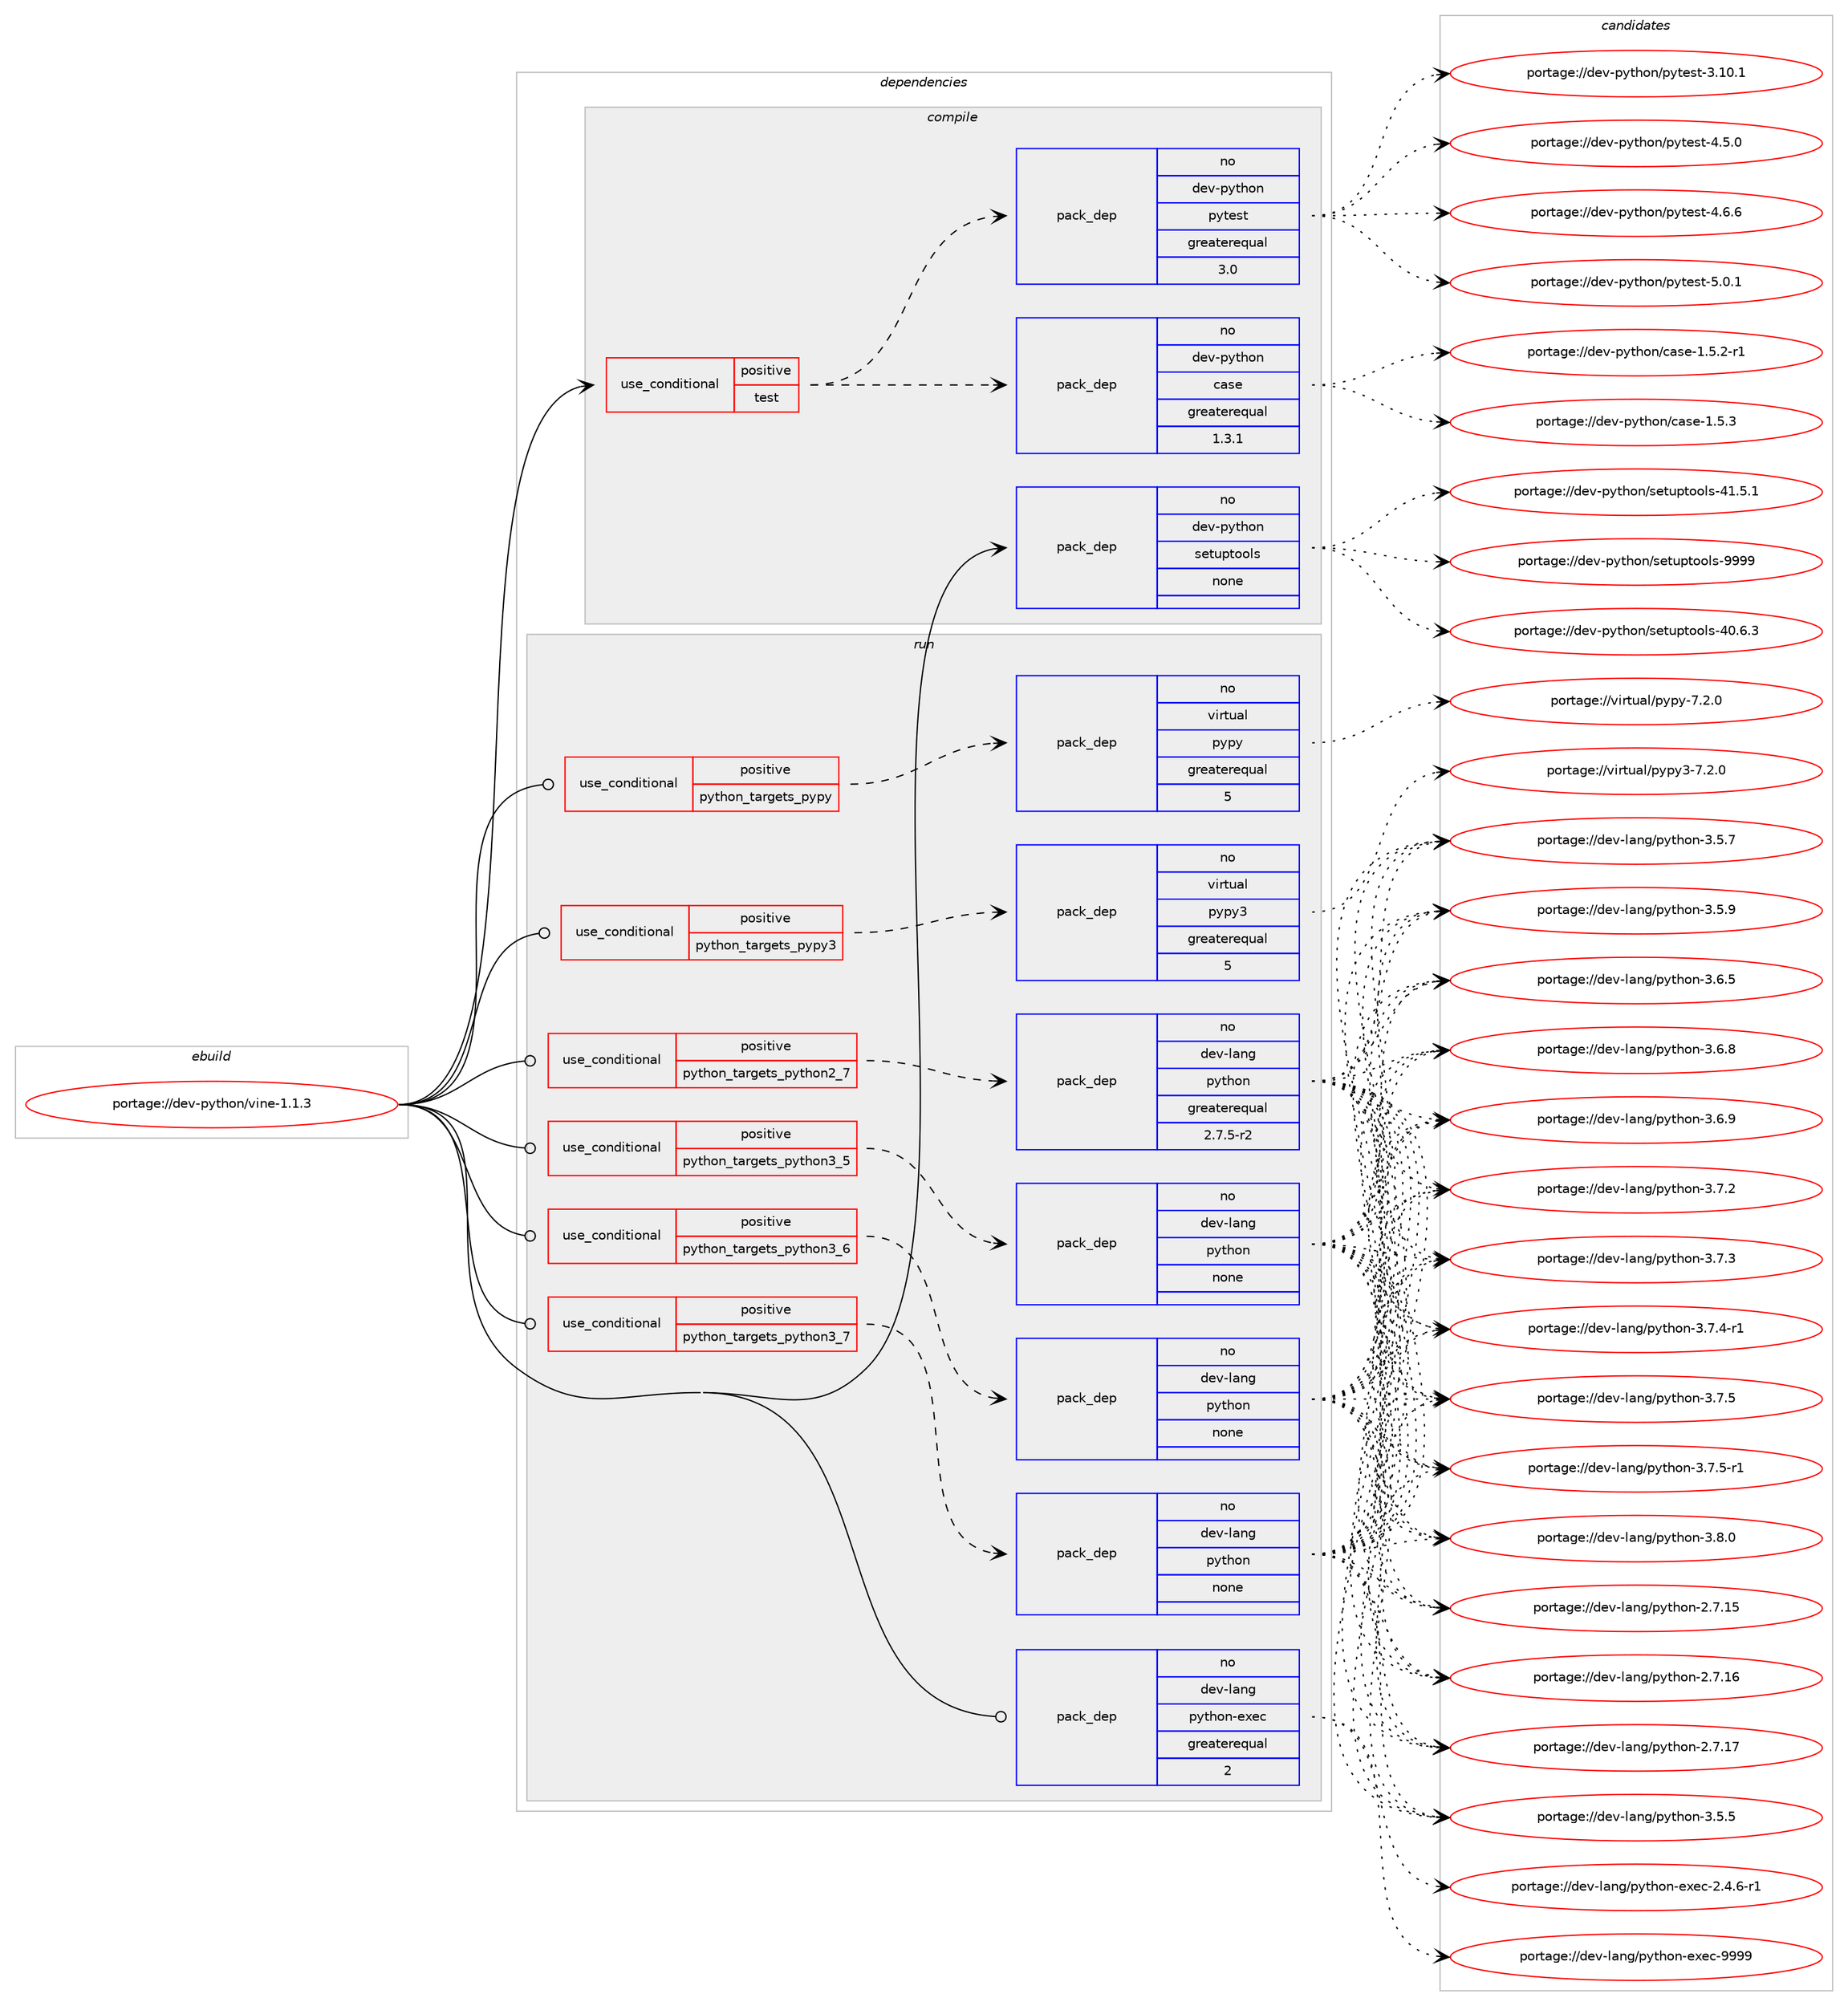 digraph prolog {

# *************
# Graph options
# *************

newrank=true;
concentrate=true;
compound=true;
graph [rankdir=LR,fontname=Helvetica,fontsize=10,ranksep=1.5];#, ranksep=2.5, nodesep=0.2];
edge  [arrowhead=vee];
node  [fontname=Helvetica,fontsize=10];

# **********
# The ebuild
# **********

subgraph cluster_leftcol {
color=gray;
rank=same;
label=<<i>ebuild</i>>;
id [label="portage://dev-python/vine-1.1.3", color=red, width=4, href="../dev-python/vine-1.1.3.svg"];
}

# ****************
# The dependencies
# ****************

subgraph cluster_midcol {
color=gray;
label=<<i>dependencies</i>>;
subgraph cluster_compile {
fillcolor="#eeeeee";
style=filled;
label=<<i>compile</i>>;
subgraph cond40434 {
dependency177984 [label=<<TABLE BORDER="0" CELLBORDER="1" CELLSPACING="0" CELLPADDING="4"><TR><TD ROWSPAN="3" CELLPADDING="10">use_conditional</TD></TR><TR><TD>positive</TD></TR><TR><TD>test</TD></TR></TABLE>>, shape=none, color=red];
subgraph pack134139 {
dependency177985 [label=<<TABLE BORDER="0" CELLBORDER="1" CELLSPACING="0" CELLPADDING="4" WIDTH="220"><TR><TD ROWSPAN="6" CELLPADDING="30">pack_dep</TD></TR><TR><TD WIDTH="110">no</TD></TR><TR><TD>dev-python</TD></TR><TR><TD>case</TD></TR><TR><TD>greaterequal</TD></TR><TR><TD>1.3.1</TD></TR></TABLE>>, shape=none, color=blue];
}
dependency177984:e -> dependency177985:w [weight=20,style="dashed",arrowhead="vee"];
subgraph pack134140 {
dependency177986 [label=<<TABLE BORDER="0" CELLBORDER="1" CELLSPACING="0" CELLPADDING="4" WIDTH="220"><TR><TD ROWSPAN="6" CELLPADDING="30">pack_dep</TD></TR><TR><TD WIDTH="110">no</TD></TR><TR><TD>dev-python</TD></TR><TR><TD>pytest</TD></TR><TR><TD>greaterequal</TD></TR><TR><TD>3.0</TD></TR></TABLE>>, shape=none, color=blue];
}
dependency177984:e -> dependency177986:w [weight=20,style="dashed",arrowhead="vee"];
}
id:e -> dependency177984:w [weight=20,style="solid",arrowhead="vee"];
subgraph pack134141 {
dependency177987 [label=<<TABLE BORDER="0" CELLBORDER="1" CELLSPACING="0" CELLPADDING="4" WIDTH="220"><TR><TD ROWSPAN="6" CELLPADDING="30">pack_dep</TD></TR><TR><TD WIDTH="110">no</TD></TR><TR><TD>dev-python</TD></TR><TR><TD>setuptools</TD></TR><TR><TD>none</TD></TR><TR><TD></TD></TR></TABLE>>, shape=none, color=blue];
}
id:e -> dependency177987:w [weight=20,style="solid",arrowhead="vee"];
}
subgraph cluster_compileandrun {
fillcolor="#eeeeee";
style=filled;
label=<<i>compile and run</i>>;
}
subgraph cluster_run {
fillcolor="#eeeeee";
style=filled;
label=<<i>run</i>>;
subgraph cond40435 {
dependency177988 [label=<<TABLE BORDER="0" CELLBORDER="1" CELLSPACING="0" CELLPADDING="4"><TR><TD ROWSPAN="3" CELLPADDING="10">use_conditional</TD></TR><TR><TD>positive</TD></TR><TR><TD>python_targets_pypy</TD></TR></TABLE>>, shape=none, color=red];
subgraph pack134142 {
dependency177989 [label=<<TABLE BORDER="0" CELLBORDER="1" CELLSPACING="0" CELLPADDING="4" WIDTH="220"><TR><TD ROWSPAN="6" CELLPADDING="30">pack_dep</TD></TR><TR><TD WIDTH="110">no</TD></TR><TR><TD>virtual</TD></TR><TR><TD>pypy</TD></TR><TR><TD>greaterequal</TD></TR><TR><TD>5</TD></TR></TABLE>>, shape=none, color=blue];
}
dependency177988:e -> dependency177989:w [weight=20,style="dashed",arrowhead="vee"];
}
id:e -> dependency177988:w [weight=20,style="solid",arrowhead="odot"];
subgraph cond40436 {
dependency177990 [label=<<TABLE BORDER="0" CELLBORDER="1" CELLSPACING="0" CELLPADDING="4"><TR><TD ROWSPAN="3" CELLPADDING="10">use_conditional</TD></TR><TR><TD>positive</TD></TR><TR><TD>python_targets_pypy3</TD></TR></TABLE>>, shape=none, color=red];
subgraph pack134143 {
dependency177991 [label=<<TABLE BORDER="0" CELLBORDER="1" CELLSPACING="0" CELLPADDING="4" WIDTH="220"><TR><TD ROWSPAN="6" CELLPADDING="30">pack_dep</TD></TR><TR><TD WIDTH="110">no</TD></TR><TR><TD>virtual</TD></TR><TR><TD>pypy3</TD></TR><TR><TD>greaterequal</TD></TR><TR><TD>5</TD></TR></TABLE>>, shape=none, color=blue];
}
dependency177990:e -> dependency177991:w [weight=20,style="dashed",arrowhead="vee"];
}
id:e -> dependency177990:w [weight=20,style="solid",arrowhead="odot"];
subgraph cond40437 {
dependency177992 [label=<<TABLE BORDER="0" CELLBORDER="1" CELLSPACING="0" CELLPADDING="4"><TR><TD ROWSPAN="3" CELLPADDING="10">use_conditional</TD></TR><TR><TD>positive</TD></TR><TR><TD>python_targets_python2_7</TD></TR></TABLE>>, shape=none, color=red];
subgraph pack134144 {
dependency177993 [label=<<TABLE BORDER="0" CELLBORDER="1" CELLSPACING="0" CELLPADDING="4" WIDTH="220"><TR><TD ROWSPAN="6" CELLPADDING="30">pack_dep</TD></TR><TR><TD WIDTH="110">no</TD></TR><TR><TD>dev-lang</TD></TR><TR><TD>python</TD></TR><TR><TD>greaterequal</TD></TR><TR><TD>2.7.5-r2</TD></TR></TABLE>>, shape=none, color=blue];
}
dependency177992:e -> dependency177993:w [weight=20,style="dashed",arrowhead="vee"];
}
id:e -> dependency177992:w [weight=20,style="solid",arrowhead="odot"];
subgraph cond40438 {
dependency177994 [label=<<TABLE BORDER="0" CELLBORDER="1" CELLSPACING="0" CELLPADDING="4"><TR><TD ROWSPAN="3" CELLPADDING="10">use_conditional</TD></TR><TR><TD>positive</TD></TR><TR><TD>python_targets_python3_5</TD></TR></TABLE>>, shape=none, color=red];
subgraph pack134145 {
dependency177995 [label=<<TABLE BORDER="0" CELLBORDER="1" CELLSPACING="0" CELLPADDING="4" WIDTH="220"><TR><TD ROWSPAN="6" CELLPADDING="30">pack_dep</TD></TR><TR><TD WIDTH="110">no</TD></TR><TR><TD>dev-lang</TD></TR><TR><TD>python</TD></TR><TR><TD>none</TD></TR><TR><TD></TD></TR></TABLE>>, shape=none, color=blue];
}
dependency177994:e -> dependency177995:w [weight=20,style="dashed",arrowhead="vee"];
}
id:e -> dependency177994:w [weight=20,style="solid",arrowhead="odot"];
subgraph cond40439 {
dependency177996 [label=<<TABLE BORDER="0" CELLBORDER="1" CELLSPACING="0" CELLPADDING="4"><TR><TD ROWSPAN="3" CELLPADDING="10">use_conditional</TD></TR><TR><TD>positive</TD></TR><TR><TD>python_targets_python3_6</TD></TR></TABLE>>, shape=none, color=red];
subgraph pack134146 {
dependency177997 [label=<<TABLE BORDER="0" CELLBORDER="1" CELLSPACING="0" CELLPADDING="4" WIDTH="220"><TR><TD ROWSPAN="6" CELLPADDING="30">pack_dep</TD></TR><TR><TD WIDTH="110">no</TD></TR><TR><TD>dev-lang</TD></TR><TR><TD>python</TD></TR><TR><TD>none</TD></TR><TR><TD></TD></TR></TABLE>>, shape=none, color=blue];
}
dependency177996:e -> dependency177997:w [weight=20,style="dashed",arrowhead="vee"];
}
id:e -> dependency177996:w [weight=20,style="solid",arrowhead="odot"];
subgraph cond40440 {
dependency177998 [label=<<TABLE BORDER="0" CELLBORDER="1" CELLSPACING="0" CELLPADDING="4"><TR><TD ROWSPAN="3" CELLPADDING="10">use_conditional</TD></TR><TR><TD>positive</TD></TR><TR><TD>python_targets_python3_7</TD></TR></TABLE>>, shape=none, color=red];
subgraph pack134147 {
dependency177999 [label=<<TABLE BORDER="0" CELLBORDER="1" CELLSPACING="0" CELLPADDING="4" WIDTH="220"><TR><TD ROWSPAN="6" CELLPADDING="30">pack_dep</TD></TR><TR><TD WIDTH="110">no</TD></TR><TR><TD>dev-lang</TD></TR><TR><TD>python</TD></TR><TR><TD>none</TD></TR><TR><TD></TD></TR></TABLE>>, shape=none, color=blue];
}
dependency177998:e -> dependency177999:w [weight=20,style="dashed",arrowhead="vee"];
}
id:e -> dependency177998:w [weight=20,style="solid",arrowhead="odot"];
subgraph pack134148 {
dependency178000 [label=<<TABLE BORDER="0" CELLBORDER="1" CELLSPACING="0" CELLPADDING="4" WIDTH="220"><TR><TD ROWSPAN="6" CELLPADDING="30">pack_dep</TD></TR><TR><TD WIDTH="110">no</TD></TR><TR><TD>dev-lang</TD></TR><TR><TD>python-exec</TD></TR><TR><TD>greaterequal</TD></TR><TR><TD>2</TD></TR></TABLE>>, shape=none, color=blue];
}
id:e -> dependency178000:w [weight=20,style="solid",arrowhead="odot"];
}
}

# **************
# The candidates
# **************

subgraph cluster_choices {
rank=same;
color=gray;
label=<<i>candidates</i>>;

subgraph choice134139 {
color=black;
nodesep=1;
choiceportage100101118451121211161041111104799971151014549465346504511449 [label="portage://dev-python/case-1.5.2-r1", color=red, width=4,href="../dev-python/case-1.5.2-r1.svg"];
choiceportage10010111845112121116104111110479997115101454946534651 [label="portage://dev-python/case-1.5.3", color=red, width=4,href="../dev-python/case-1.5.3.svg"];
dependency177985:e -> choiceportage100101118451121211161041111104799971151014549465346504511449:w [style=dotted,weight="100"];
dependency177985:e -> choiceportage10010111845112121116104111110479997115101454946534651:w [style=dotted,weight="100"];
}
subgraph choice134140 {
color=black;
nodesep=1;
choiceportage100101118451121211161041111104711212111610111511645514649484649 [label="portage://dev-python/pytest-3.10.1", color=red, width=4,href="../dev-python/pytest-3.10.1.svg"];
choiceportage1001011184511212111610411111047112121116101115116455246534648 [label="portage://dev-python/pytest-4.5.0", color=red, width=4,href="../dev-python/pytest-4.5.0.svg"];
choiceportage1001011184511212111610411111047112121116101115116455246544654 [label="portage://dev-python/pytest-4.6.6", color=red, width=4,href="../dev-python/pytest-4.6.6.svg"];
choiceportage1001011184511212111610411111047112121116101115116455346484649 [label="portage://dev-python/pytest-5.0.1", color=red, width=4,href="../dev-python/pytest-5.0.1.svg"];
dependency177986:e -> choiceportage100101118451121211161041111104711212111610111511645514649484649:w [style=dotted,weight="100"];
dependency177986:e -> choiceportage1001011184511212111610411111047112121116101115116455246534648:w [style=dotted,weight="100"];
dependency177986:e -> choiceportage1001011184511212111610411111047112121116101115116455246544654:w [style=dotted,weight="100"];
dependency177986:e -> choiceportage1001011184511212111610411111047112121116101115116455346484649:w [style=dotted,weight="100"];
}
subgraph choice134141 {
color=black;
nodesep=1;
choiceportage100101118451121211161041111104711510111611711211611111110811545524846544651 [label="portage://dev-python/setuptools-40.6.3", color=red, width=4,href="../dev-python/setuptools-40.6.3.svg"];
choiceportage100101118451121211161041111104711510111611711211611111110811545524946534649 [label="portage://dev-python/setuptools-41.5.1", color=red, width=4,href="../dev-python/setuptools-41.5.1.svg"];
choiceportage10010111845112121116104111110471151011161171121161111111081154557575757 [label="portage://dev-python/setuptools-9999", color=red, width=4,href="../dev-python/setuptools-9999.svg"];
dependency177987:e -> choiceportage100101118451121211161041111104711510111611711211611111110811545524846544651:w [style=dotted,weight="100"];
dependency177987:e -> choiceportage100101118451121211161041111104711510111611711211611111110811545524946534649:w [style=dotted,weight="100"];
dependency177987:e -> choiceportage10010111845112121116104111110471151011161171121161111111081154557575757:w [style=dotted,weight="100"];
}
subgraph choice134142 {
color=black;
nodesep=1;
choiceportage1181051141161179710847112121112121455546504648 [label="portage://virtual/pypy-7.2.0", color=red, width=4,href="../virtual/pypy-7.2.0.svg"];
dependency177989:e -> choiceportage1181051141161179710847112121112121455546504648:w [style=dotted,weight="100"];
}
subgraph choice134143 {
color=black;
nodesep=1;
choiceportage118105114116117971084711212111212151455546504648 [label="portage://virtual/pypy3-7.2.0", color=red, width=4,href="../virtual/pypy3-7.2.0.svg"];
dependency177991:e -> choiceportage118105114116117971084711212111212151455546504648:w [style=dotted,weight="100"];
}
subgraph choice134144 {
color=black;
nodesep=1;
choiceportage10010111845108971101034711212111610411111045504655464953 [label="portage://dev-lang/python-2.7.15", color=red, width=4,href="../dev-lang/python-2.7.15.svg"];
choiceportage10010111845108971101034711212111610411111045504655464954 [label="portage://dev-lang/python-2.7.16", color=red, width=4,href="../dev-lang/python-2.7.16.svg"];
choiceportage10010111845108971101034711212111610411111045504655464955 [label="portage://dev-lang/python-2.7.17", color=red, width=4,href="../dev-lang/python-2.7.17.svg"];
choiceportage100101118451089711010347112121116104111110455146534653 [label="portage://dev-lang/python-3.5.5", color=red, width=4,href="../dev-lang/python-3.5.5.svg"];
choiceportage100101118451089711010347112121116104111110455146534655 [label="portage://dev-lang/python-3.5.7", color=red, width=4,href="../dev-lang/python-3.5.7.svg"];
choiceportage100101118451089711010347112121116104111110455146534657 [label="portage://dev-lang/python-3.5.9", color=red, width=4,href="../dev-lang/python-3.5.9.svg"];
choiceportage100101118451089711010347112121116104111110455146544653 [label="portage://dev-lang/python-3.6.5", color=red, width=4,href="../dev-lang/python-3.6.5.svg"];
choiceportage100101118451089711010347112121116104111110455146544656 [label="portage://dev-lang/python-3.6.8", color=red, width=4,href="../dev-lang/python-3.6.8.svg"];
choiceportage100101118451089711010347112121116104111110455146544657 [label="portage://dev-lang/python-3.6.9", color=red, width=4,href="../dev-lang/python-3.6.9.svg"];
choiceportage100101118451089711010347112121116104111110455146554650 [label="portage://dev-lang/python-3.7.2", color=red, width=4,href="../dev-lang/python-3.7.2.svg"];
choiceportage100101118451089711010347112121116104111110455146554651 [label="portage://dev-lang/python-3.7.3", color=red, width=4,href="../dev-lang/python-3.7.3.svg"];
choiceportage1001011184510897110103471121211161041111104551465546524511449 [label="portage://dev-lang/python-3.7.4-r1", color=red, width=4,href="../dev-lang/python-3.7.4-r1.svg"];
choiceportage100101118451089711010347112121116104111110455146554653 [label="portage://dev-lang/python-3.7.5", color=red, width=4,href="../dev-lang/python-3.7.5.svg"];
choiceportage1001011184510897110103471121211161041111104551465546534511449 [label="portage://dev-lang/python-3.7.5-r1", color=red, width=4,href="../dev-lang/python-3.7.5-r1.svg"];
choiceportage100101118451089711010347112121116104111110455146564648 [label="portage://dev-lang/python-3.8.0", color=red, width=4,href="../dev-lang/python-3.8.0.svg"];
dependency177993:e -> choiceportage10010111845108971101034711212111610411111045504655464953:w [style=dotted,weight="100"];
dependency177993:e -> choiceportage10010111845108971101034711212111610411111045504655464954:w [style=dotted,weight="100"];
dependency177993:e -> choiceportage10010111845108971101034711212111610411111045504655464955:w [style=dotted,weight="100"];
dependency177993:e -> choiceportage100101118451089711010347112121116104111110455146534653:w [style=dotted,weight="100"];
dependency177993:e -> choiceportage100101118451089711010347112121116104111110455146534655:w [style=dotted,weight="100"];
dependency177993:e -> choiceportage100101118451089711010347112121116104111110455146534657:w [style=dotted,weight="100"];
dependency177993:e -> choiceportage100101118451089711010347112121116104111110455146544653:w [style=dotted,weight="100"];
dependency177993:e -> choiceportage100101118451089711010347112121116104111110455146544656:w [style=dotted,weight="100"];
dependency177993:e -> choiceportage100101118451089711010347112121116104111110455146544657:w [style=dotted,weight="100"];
dependency177993:e -> choiceportage100101118451089711010347112121116104111110455146554650:w [style=dotted,weight="100"];
dependency177993:e -> choiceportage100101118451089711010347112121116104111110455146554651:w [style=dotted,weight="100"];
dependency177993:e -> choiceportage1001011184510897110103471121211161041111104551465546524511449:w [style=dotted,weight="100"];
dependency177993:e -> choiceportage100101118451089711010347112121116104111110455146554653:w [style=dotted,weight="100"];
dependency177993:e -> choiceportage1001011184510897110103471121211161041111104551465546534511449:w [style=dotted,weight="100"];
dependency177993:e -> choiceportage100101118451089711010347112121116104111110455146564648:w [style=dotted,weight="100"];
}
subgraph choice134145 {
color=black;
nodesep=1;
choiceportage10010111845108971101034711212111610411111045504655464953 [label="portage://dev-lang/python-2.7.15", color=red, width=4,href="../dev-lang/python-2.7.15.svg"];
choiceportage10010111845108971101034711212111610411111045504655464954 [label="portage://dev-lang/python-2.7.16", color=red, width=4,href="../dev-lang/python-2.7.16.svg"];
choiceportage10010111845108971101034711212111610411111045504655464955 [label="portage://dev-lang/python-2.7.17", color=red, width=4,href="../dev-lang/python-2.7.17.svg"];
choiceportage100101118451089711010347112121116104111110455146534653 [label="portage://dev-lang/python-3.5.5", color=red, width=4,href="../dev-lang/python-3.5.5.svg"];
choiceportage100101118451089711010347112121116104111110455146534655 [label="portage://dev-lang/python-3.5.7", color=red, width=4,href="../dev-lang/python-3.5.7.svg"];
choiceportage100101118451089711010347112121116104111110455146534657 [label="portage://dev-lang/python-3.5.9", color=red, width=4,href="../dev-lang/python-3.5.9.svg"];
choiceportage100101118451089711010347112121116104111110455146544653 [label="portage://dev-lang/python-3.6.5", color=red, width=4,href="../dev-lang/python-3.6.5.svg"];
choiceportage100101118451089711010347112121116104111110455146544656 [label="portage://dev-lang/python-3.6.8", color=red, width=4,href="../dev-lang/python-3.6.8.svg"];
choiceportage100101118451089711010347112121116104111110455146544657 [label="portage://dev-lang/python-3.6.9", color=red, width=4,href="../dev-lang/python-3.6.9.svg"];
choiceportage100101118451089711010347112121116104111110455146554650 [label="portage://dev-lang/python-3.7.2", color=red, width=4,href="../dev-lang/python-3.7.2.svg"];
choiceportage100101118451089711010347112121116104111110455146554651 [label="portage://dev-lang/python-3.7.3", color=red, width=4,href="../dev-lang/python-3.7.3.svg"];
choiceportage1001011184510897110103471121211161041111104551465546524511449 [label="portage://dev-lang/python-3.7.4-r1", color=red, width=4,href="../dev-lang/python-3.7.4-r1.svg"];
choiceportage100101118451089711010347112121116104111110455146554653 [label="portage://dev-lang/python-3.7.5", color=red, width=4,href="../dev-lang/python-3.7.5.svg"];
choiceportage1001011184510897110103471121211161041111104551465546534511449 [label="portage://dev-lang/python-3.7.5-r1", color=red, width=4,href="../dev-lang/python-3.7.5-r1.svg"];
choiceportage100101118451089711010347112121116104111110455146564648 [label="portage://dev-lang/python-3.8.0", color=red, width=4,href="../dev-lang/python-3.8.0.svg"];
dependency177995:e -> choiceportage10010111845108971101034711212111610411111045504655464953:w [style=dotted,weight="100"];
dependency177995:e -> choiceportage10010111845108971101034711212111610411111045504655464954:w [style=dotted,weight="100"];
dependency177995:e -> choiceportage10010111845108971101034711212111610411111045504655464955:w [style=dotted,weight="100"];
dependency177995:e -> choiceportage100101118451089711010347112121116104111110455146534653:w [style=dotted,weight="100"];
dependency177995:e -> choiceportage100101118451089711010347112121116104111110455146534655:w [style=dotted,weight="100"];
dependency177995:e -> choiceportage100101118451089711010347112121116104111110455146534657:w [style=dotted,weight="100"];
dependency177995:e -> choiceportage100101118451089711010347112121116104111110455146544653:w [style=dotted,weight="100"];
dependency177995:e -> choiceportage100101118451089711010347112121116104111110455146544656:w [style=dotted,weight="100"];
dependency177995:e -> choiceportage100101118451089711010347112121116104111110455146544657:w [style=dotted,weight="100"];
dependency177995:e -> choiceportage100101118451089711010347112121116104111110455146554650:w [style=dotted,weight="100"];
dependency177995:e -> choiceportage100101118451089711010347112121116104111110455146554651:w [style=dotted,weight="100"];
dependency177995:e -> choiceportage1001011184510897110103471121211161041111104551465546524511449:w [style=dotted,weight="100"];
dependency177995:e -> choiceportage100101118451089711010347112121116104111110455146554653:w [style=dotted,weight="100"];
dependency177995:e -> choiceportage1001011184510897110103471121211161041111104551465546534511449:w [style=dotted,weight="100"];
dependency177995:e -> choiceportage100101118451089711010347112121116104111110455146564648:w [style=dotted,weight="100"];
}
subgraph choice134146 {
color=black;
nodesep=1;
choiceportage10010111845108971101034711212111610411111045504655464953 [label="portage://dev-lang/python-2.7.15", color=red, width=4,href="../dev-lang/python-2.7.15.svg"];
choiceportage10010111845108971101034711212111610411111045504655464954 [label="portage://dev-lang/python-2.7.16", color=red, width=4,href="../dev-lang/python-2.7.16.svg"];
choiceportage10010111845108971101034711212111610411111045504655464955 [label="portage://dev-lang/python-2.7.17", color=red, width=4,href="../dev-lang/python-2.7.17.svg"];
choiceportage100101118451089711010347112121116104111110455146534653 [label="portage://dev-lang/python-3.5.5", color=red, width=4,href="../dev-lang/python-3.5.5.svg"];
choiceportage100101118451089711010347112121116104111110455146534655 [label="portage://dev-lang/python-3.5.7", color=red, width=4,href="../dev-lang/python-3.5.7.svg"];
choiceportage100101118451089711010347112121116104111110455146534657 [label="portage://dev-lang/python-3.5.9", color=red, width=4,href="../dev-lang/python-3.5.9.svg"];
choiceportage100101118451089711010347112121116104111110455146544653 [label="portage://dev-lang/python-3.6.5", color=red, width=4,href="../dev-lang/python-3.6.5.svg"];
choiceportage100101118451089711010347112121116104111110455146544656 [label="portage://dev-lang/python-3.6.8", color=red, width=4,href="../dev-lang/python-3.6.8.svg"];
choiceportage100101118451089711010347112121116104111110455146544657 [label="portage://dev-lang/python-3.6.9", color=red, width=4,href="../dev-lang/python-3.6.9.svg"];
choiceportage100101118451089711010347112121116104111110455146554650 [label="portage://dev-lang/python-3.7.2", color=red, width=4,href="../dev-lang/python-3.7.2.svg"];
choiceportage100101118451089711010347112121116104111110455146554651 [label="portage://dev-lang/python-3.7.3", color=red, width=4,href="../dev-lang/python-3.7.3.svg"];
choiceportage1001011184510897110103471121211161041111104551465546524511449 [label="portage://dev-lang/python-3.7.4-r1", color=red, width=4,href="../dev-lang/python-3.7.4-r1.svg"];
choiceportage100101118451089711010347112121116104111110455146554653 [label="portage://dev-lang/python-3.7.5", color=red, width=4,href="../dev-lang/python-3.7.5.svg"];
choiceportage1001011184510897110103471121211161041111104551465546534511449 [label="portage://dev-lang/python-3.7.5-r1", color=red, width=4,href="../dev-lang/python-3.7.5-r1.svg"];
choiceportage100101118451089711010347112121116104111110455146564648 [label="portage://dev-lang/python-3.8.0", color=red, width=4,href="../dev-lang/python-3.8.0.svg"];
dependency177997:e -> choiceportage10010111845108971101034711212111610411111045504655464953:w [style=dotted,weight="100"];
dependency177997:e -> choiceportage10010111845108971101034711212111610411111045504655464954:w [style=dotted,weight="100"];
dependency177997:e -> choiceportage10010111845108971101034711212111610411111045504655464955:w [style=dotted,weight="100"];
dependency177997:e -> choiceportage100101118451089711010347112121116104111110455146534653:w [style=dotted,weight="100"];
dependency177997:e -> choiceportage100101118451089711010347112121116104111110455146534655:w [style=dotted,weight="100"];
dependency177997:e -> choiceportage100101118451089711010347112121116104111110455146534657:w [style=dotted,weight="100"];
dependency177997:e -> choiceportage100101118451089711010347112121116104111110455146544653:w [style=dotted,weight="100"];
dependency177997:e -> choiceportage100101118451089711010347112121116104111110455146544656:w [style=dotted,weight="100"];
dependency177997:e -> choiceportage100101118451089711010347112121116104111110455146544657:w [style=dotted,weight="100"];
dependency177997:e -> choiceportage100101118451089711010347112121116104111110455146554650:w [style=dotted,weight="100"];
dependency177997:e -> choiceportage100101118451089711010347112121116104111110455146554651:w [style=dotted,weight="100"];
dependency177997:e -> choiceportage1001011184510897110103471121211161041111104551465546524511449:w [style=dotted,weight="100"];
dependency177997:e -> choiceportage100101118451089711010347112121116104111110455146554653:w [style=dotted,weight="100"];
dependency177997:e -> choiceportage1001011184510897110103471121211161041111104551465546534511449:w [style=dotted,weight="100"];
dependency177997:e -> choiceportage100101118451089711010347112121116104111110455146564648:w [style=dotted,weight="100"];
}
subgraph choice134147 {
color=black;
nodesep=1;
choiceportage10010111845108971101034711212111610411111045504655464953 [label="portage://dev-lang/python-2.7.15", color=red, width=4,href="../dev-lang/python-2.7.15.svg"];
choiceportage10010111845108971101034711212111610411111045504655464954 [label="portage://dev-lang/python-2.7.16", color=red, width=4,href="../dev-lang/python-2.7.16.svg"];
choiceportage10010111845108971101034711212111610411111045504655464955 [label="portage://dev-lang/python-2.7.17", color=red, width=4,href="../dev-lang/python-2.7.17.svg"];
choiceportage100101118451089711010347112121116104111110455146534653 [label="portage://dev-lang/python-3.5.5", color=red, width=4,href="../dev-lang/python-3.5.5.svg"];
choiceportage100101118451089711010347112121116104111110455146534655 [label="portage://dev-lang/python-3.5.7", color=red, width=4,href="../dev-lang/python-3.5.7.svg"];
choiceportage100101118451089711010347112121116104111110455146534657 [label="portage://dev-lang/python-3.5.9", color=red, width=4,href="../dev-lang/python-3.5.9.svg"];
choiceportage100101118451089711010347112121116104111110455146544653 [label="portage://dev-lang/python-3.6.5", color=red, width=4,href="../dev-lang/python-3.6.5.svg"];
choiceportage100101118451089711010347112121116104111110455146544656 [label="portage://dev-lang/python-3.6.8", color=red, width=4,href="../dev-lang/python-3.6.8.svg"];
choiceportage100101118451089711010347112121116104111110455146544657 [label="portage://dev-lang/python-3.6.9", color=red, width=4,href="../dev-lang/python-3.6.9.svg"];
choiceportage100101118451089711010347112121116104111110455146554650 [label="portage://dev-lang/python-3.7.2", color=red, width=4,href="../dev-lang/python-3.7.2.svg"];
choiceportage100101118451089711010347112121116104111110455146554651 [label="portage://dev-lang/python-3.7.3", color=red, width=4,href="../dev-lang/python-3.7.3.svg"];
choiceportage1001011184510897110103471121211161041111104551465546524511449 [label="portage://dev-lang/python-3.7.4-r1", color=red, width=4,href="../dev-lang/python-3.7.4-r1.svg"];
choiceportage100101118451089711010347112121116104111110455146554653 [label="portage://dev-lang/python-3.7.5", color=red, width=4,href="../dev-lang/python-3.7.5.svg"];
choiceportage1001011184510897110103471121211161041111104551465546534511449 [label="portage://dev-lang/python-3.7.5-r1", color=red, width=4,href="../dev-lang/python-3.7.5-r1.svg"];
choiceportage100101118451089711010347112121116104111110455146564648 [label="portage://dev-lang/python-3.8.0", color=red, width=4,href="../dev-lang/python-3.8.0.svg"];
dependency177999:e -> choiceportage10010111845108971101034711212111610411111045504655464953:w [style=dotted,weight="100"];
dependency177999:e -> choiceportage10010111845108971101034711212111610411111045504655464954:w [style=dotted,weight="100"];
dependency177999:e -> choiceportage10010111845108971101034711212111610411111045504655464955:w [style=dotted,weight="100"];
dependency177999:e -> choiceportage100101118451089711010347112121116104111110455146534653:w [style=dotted,weight="100"];
dependency177999:e -> choiceportage100101118451089711010347112121116104111110455146534655:w [style=dotted,weight="100"];
dependency177999:e -> choiceportage100101118451089711010347112121116104111110455146534657:w [style=dotted,weight="100"];
dependency177999:e -> choiceportage100101118451089711010347112121116104111110455146544653:w [style=dotted,weight="100"];
dependency177999:e -> choiceportage100101118451089711010347112121116104111110455146544656:w [style=dotted,weight="100"];
dependency177999:e -> choiceportage100101118451089711010347112121116104111110455146544657:w [style=dotted,weight="100"];
dependency177999:e -> choiceportage100101118451089711010347112121116104111110455146554650:w [style=dotted,weight="100"];
dependency177999:e -> choiceportage100101118451089711010347112121116104111110455146554651:w [style=dotted,weight="100"];
dependency177999:e -> choiceportage1001011184510897110103471121211161041111104551465546524511449:w [style=dotted,weight="100"];
dependency177999:e -> choiceportage100101118451089711010347112121116104111110455146554653:w [style=dotted,weight="100"];
dependency177999:e -> choiceportage1001011184510897110103471121211161041111104551465546534511449:w [style=dotted,weight="100"];
dependency177999:e -> choiceportage100101118451089711010347112121116104111110455146564648:w [style=dotted,weight="100"];
}
subgraph choice134148 {
color=black;
nodesep=1;
choiceportage10010111845108971101034711212111610411111045101120101994550465246544511449 [label="portage://dev-lang/python-exec-2.4.6-r1", color=red, width=4,href="../dev-lang/python-exec-2.4.6-r1.svg"];
choiceportage10010111845108971101034711212111610411111045101120101994557575757 [label="portage://dev-lang/python-exec-9999", color=red, width=4,href="../dev-lang/python-exec-9999.svg"];
dependency178000:e -> choiceportage10010111845108971101034711212111610411111045101120101994550465246544511449:w [style=dotted,weight="100"];
dependency178000:e -> choiceportage10010111845108971101034711212111610411111045101120101994557575757:w [style=dotted,weight="100"];
}
}

}
